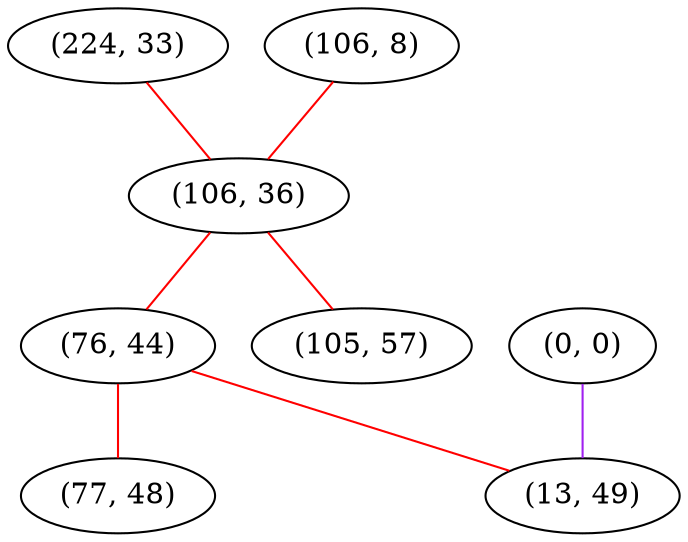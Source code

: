 graph "" {
"(224, 33)";
"(106, 8)";
"(0, 0)";
"(106, 36)";
"(76, 44)";
"(77, 48)";
"(13, 49)";
"(105, 57)";
"(224, 33)" -- "(106, 36)"  [color=red, key=0, weight=1];
"(106, 8)" -- "(106, 36)"  [color=red, key=0, weight=1];
"(0, 0)" -- "(13, 49)"  [color=purple, key=0, weight=4];
"(106, 36)" -- "(76, 44)"  [color=red, key=0, weight=1];
"(106, 36)" -- "(105, 57)"  [color=red, key=0, weight=1];
"(76, 44)" -- "(13, 49)"  [color=red, key=0, weight=1];
"(76, 44)" -- "(77, 48)"  [color=red, key=0, weight=1];
}
